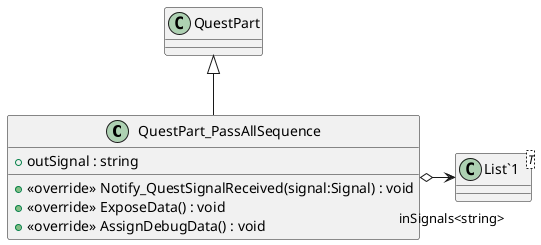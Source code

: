 @startuml
class QuestPart_PassAllSequence {
    + outSignal : string
    + <<override>> Notify_QuestSignalReceived(signal:Signal) : void
    + <<override>> ExposeData() : void
    + <<override>> AssignDebugData() : void
}
class "List`1"<T> {
}
QuestPart <|-- QuestPart_PassAllSequence
QuestPart_PassAllSequence o-> "inSignals<string>" "List`1"
@enduml
